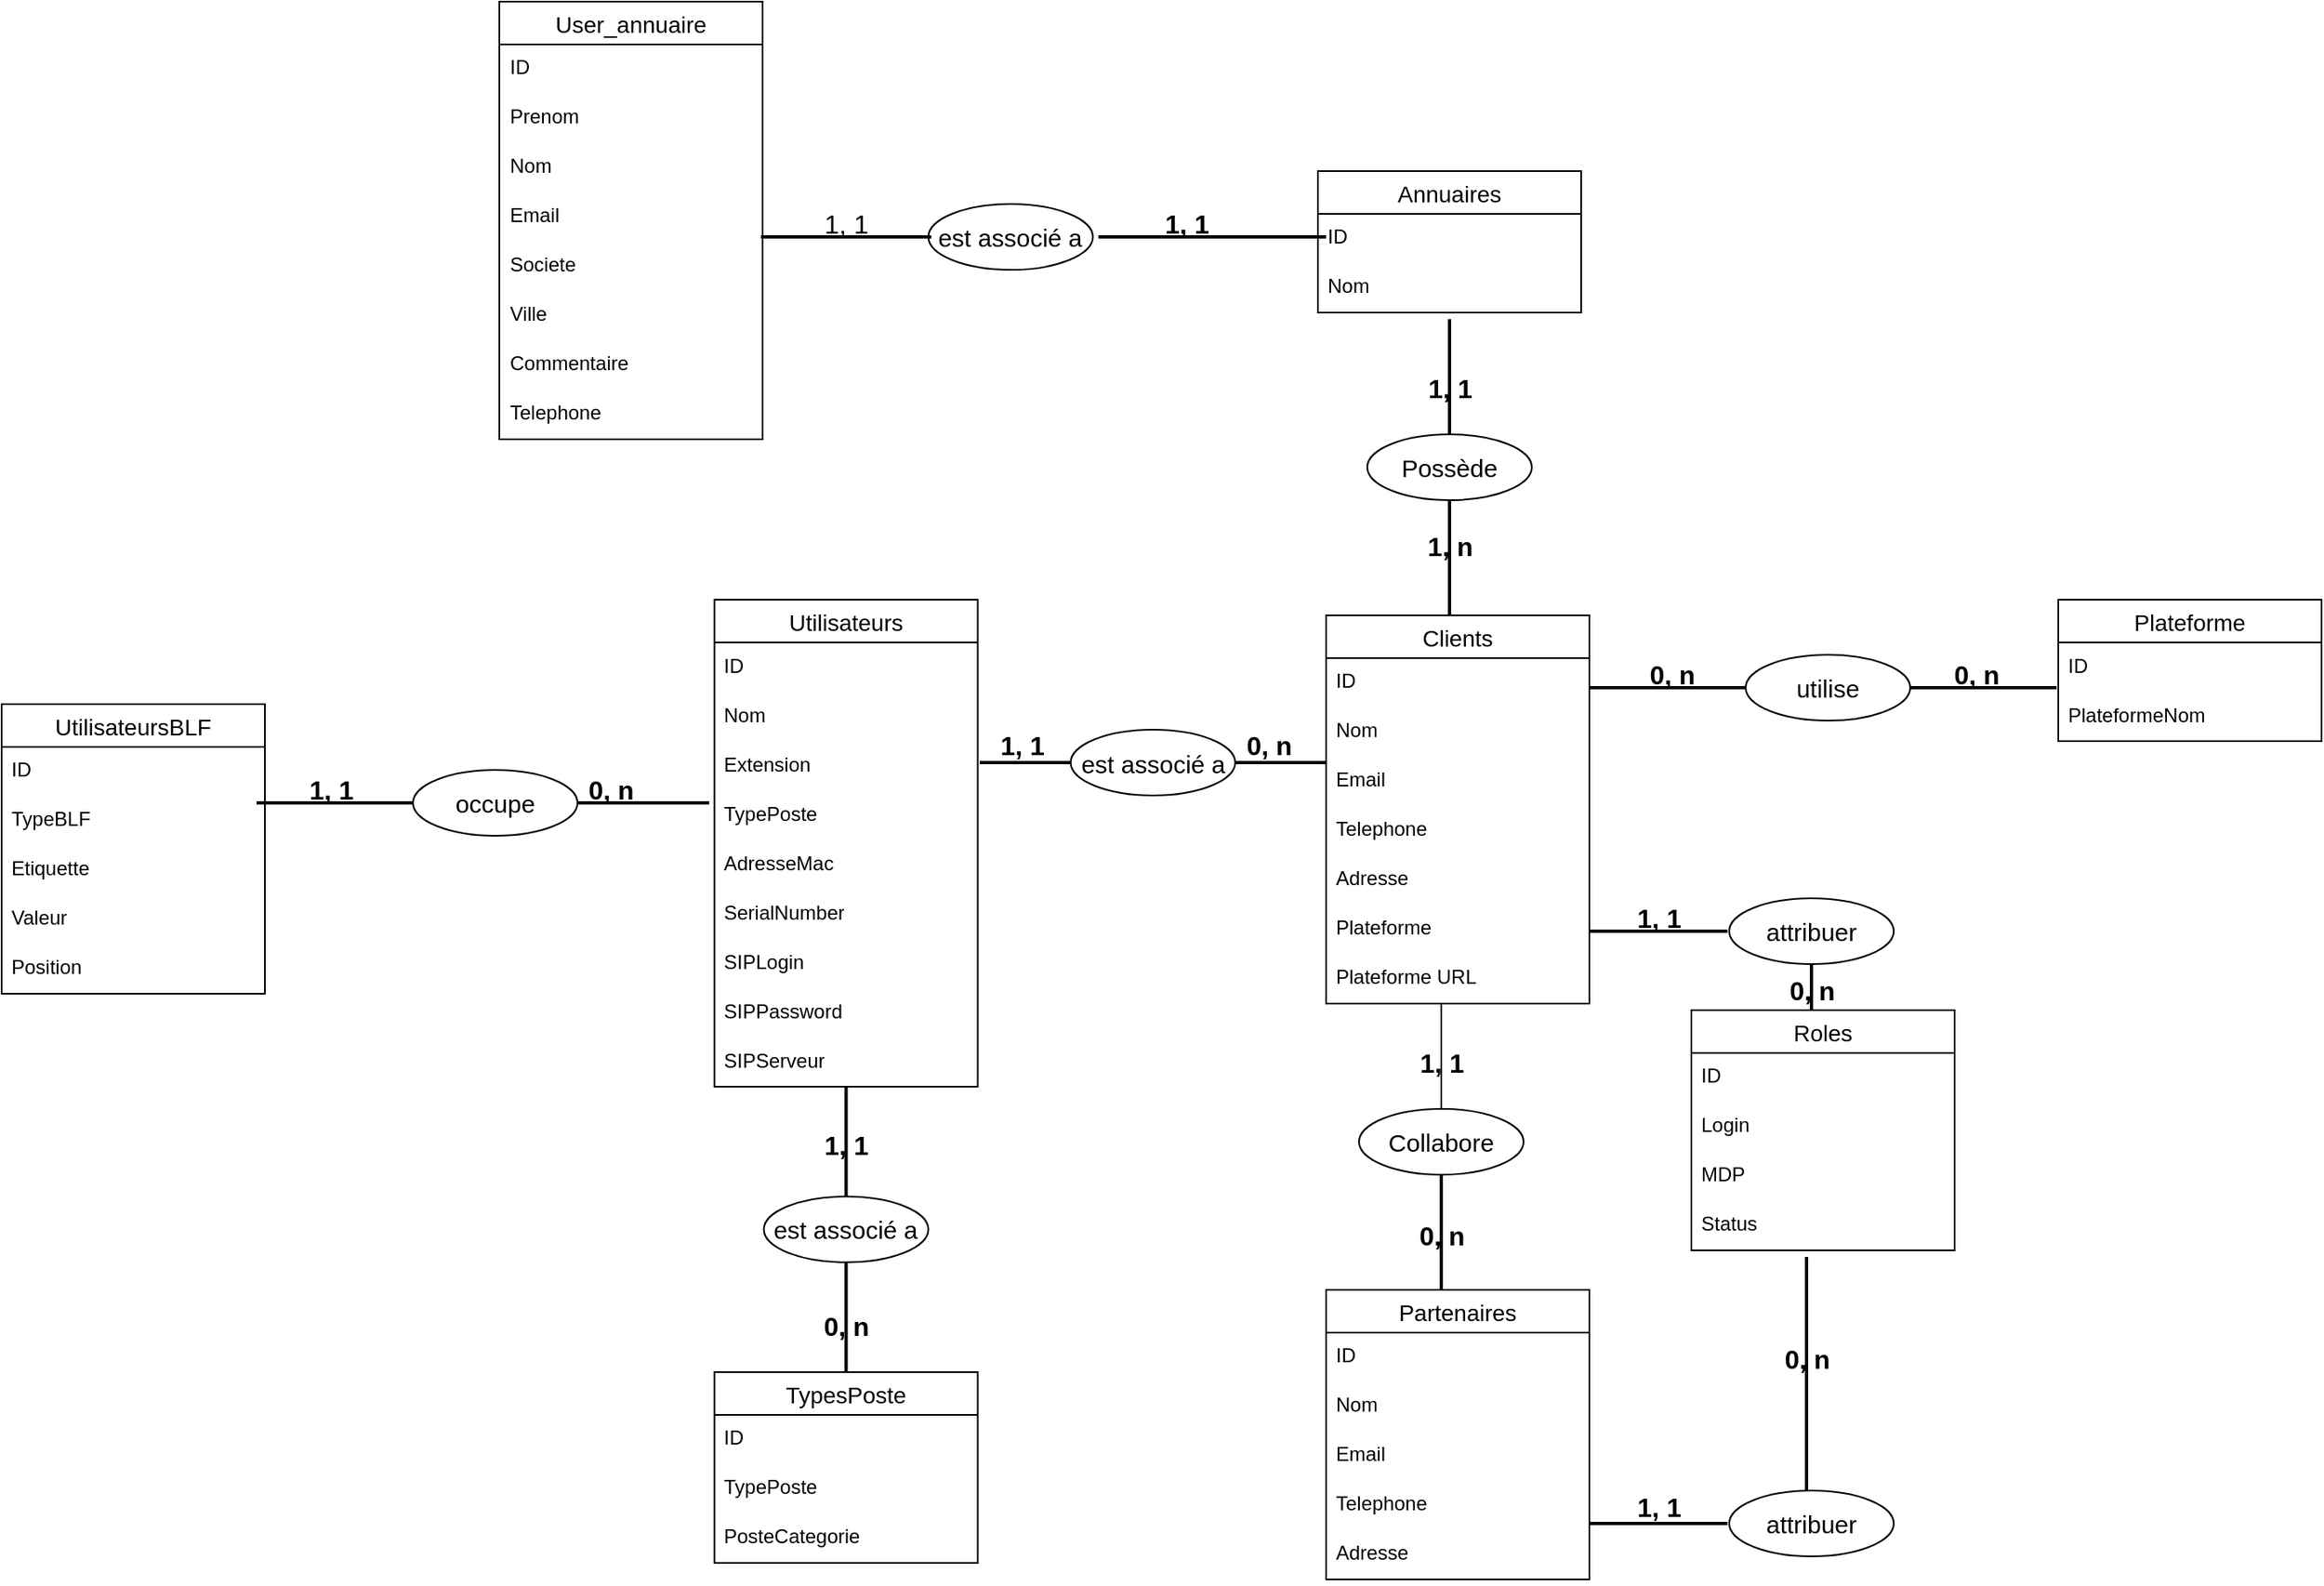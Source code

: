 <mxfile version="26.1.1">
  <diagram name="Page-1" id="4Gi8m0E7pyX2Txf6mEvV">
    <mxGraphModel dx="3217" dy="1243" grid="1" gridSize="10" guides="1" tooltips="1" connect="1" arrows="1" fold="1" page="1" pageScale="1" pageWidth="827" pageHeight="1169" math="0" shadow="0">
      <root>
        <mxCell id="0" />
        <mxCell id="1" parent="0" />
        <mxCell id="qog3r-RBN_kz975nS3tm-34" value="Plateforme" style="swimlane;fontStyle=0;childLayout=stackLayout;horizontal=1;startSize=26;horizontalStack=0;resizeParent=1;resizeParentMax=0;resizeLast=0;collapsible=1;marginBottom=0;align=center;fontSize=14;" vertex="1" parent="1">
          <mxGeometry x="800" y="380.5" width="160" height="86" as="geometry" />
        </mxCell>
        <mxCell id="qog3r-RBN_kz975nS3tm-35" value="ID" style="text;strokeColor=none;fillColor=none;spacingLeft=4;spacingRight=4;overflow=hidden;rotatable=0;points=[[0,0.5],[1,0.5]];portConstraint=eastwest;fontSize=12;whiteSpace=wrap;html=1;" vertex="1" parent="qog3r-RBN_kz975nS3tm-34">
          <mxGeometry y="26" width="160" height="30" as="geometry" />
        </mxCell>
        <mxCell id="qog3r-RBN_kz975nS3tm-36" value="PlateformeNom" style="text;strokeColor=none;fillColor=none;spacingLeft=4;spacingRight=4;overflow=hidden;rotatable=0;points=[[0,0.5],[1,0.5]];portConstraint=eastwest;fontSize=12;whiteSpace=wrap;html=1;" vertex="1" parent="qog3r-RBN_kz975nS3tm-34">
          <mxGeometry y="56" width="160" height="30" as="geometry" />
        </mxCell>
        <mxCell id="qog3r-RBN_kz975nS3tm-40" value="Roles" style="swimlane;fontStyle=0;childLayout=stackLayout;horizontal=1;startSize=26;horizontalStack=0;resizeParent=1;resizeParentMax=0;resizeLast=0;collapsible=1;marginBottom=0;align=center;fontSize=14;" vertex="1" parent="1">
          <mxGeometry x="577" y="630" width="160" height="146" as="geometry" />
        </mxCell>
        <mxCell id="qog3r-RBN_kz975nS3tm-41" value="ID" style="text;strokeColor=none;fillColor=none;spacingLeft=4;spacingRight=4;overflow=hidden;rotatable=0;points=[[0,0.5],[1,0.5]];portConstraint=eastwest;fontSize=12;whiteSpace=wrap;html=1;" vertex="1" parent="qog3r-RBN_kz975nS3tm-40">
          <mxGeometry y="26" width="160" height="30" as="geometry" />
        </mxCell>
        <mxCell id="qog3r-RBN_kz975nS3tm-42" value="Login" style="text;strokeColor=none;fillColor=none;spacingLeft=4;spacingRight=4;overflow=hidden;rotatable=0;points=[[0,0.5],[1,0.5]];portConstraint=eastwest;fontSize=12;whiteSpace=wrap;html=1;" vertex="1" parent="qog3r-RBN_kz975nS3tm-40">
          <mxGeometry y="56" width="160" height="30" as="geometry" />
        </mxCell>
        <mxCell id="qog3r-RBN_kz975nS3tm-43" value="MDP" style="text;strokeColor=none;fillColor=none;spacingLeft=4;spacingRight=4;overflow=hidden;rotatable=0;points=[[0,0.5],[1,0.5]];portConstraint=eastwest;fontSize=12;whiteSpace=wrap;html=1;" vertex="1" parent="qog3r-RBN_kz975nS3tm-40">
          <mxGeometry y="86" width="160" height="30" as="geometry" />
        </mxCell>
        <mxCell id="qog3r-RBN_kz975nS3tm-44" value="Status" style="text;strokeColor=none;fillColor=none;spacingLeft=4;spacingRight=4;overflow=hidden;rotatable=0;points=[[0,0.5],[1,0.5]];portConstraint=eastwest;fontSize=12;whiteSpace=wrap;html=1;" vertex="1" parent="qog3r-RBN_kz975nS3tm-40">
          <mxGeometry y="116" width="160" height="30" as="geometry" />
        </mxCell>
        <mxCell id="qog3r-RBN_kz975nS3tm-46" value="TypesPoste" style="swimlane;fontStyle=0;childLayout=stackLayout;horizontal=1;startSize=26;horizontalStack=0;resizeParent=1;resizeParentMax=0;resizeLast=0;collapsible=1;marginBottom=0;align=center;fontSize=14;" vertex="1" parent="1">
          <mxGeometry x="-16.75" y="850" width="160" height="116" as="geometry" />
        </mxCell>
        <mxCell id="qog3r-RBN_kz975nS3tm-47" value="ID" style="text;strokeColor=none;fillColor=none;spacingLeft=4;spacingRight=4;overflow=hidden;rotatable=0;points=[[0,0.5],[1,0.5]];portConstraint=eastwest;fontSize=12;whiteSpace=wrap;html=1;" vertex="1" parent="qog3r-RBN_kz975nS3tm-46">
          <mxGeometry y="26" width="160" height="30" as="geometry" />
        </mxCell>
        <mxCell id="qog3r-RBN_kz975nS3tm-48" value="TypePoste" style="text;strokeColor=none;fillColor=none;spacingLeft=4;spacingRight=4;overflow=hidden;rotatable=0;points=[[0,0.5],[1,0.5]];portConstraint=eastwest;fontSize=12;whiteSpace=wrap;html=1;" vertex="1" parent="qog3r-RBN_kz975nS3tm-46">
          <mxGeometry y="56" width="160" height="30" as="geometry" />
        </mxCell>
        <mxCell id="qog3r-RBN_kz975nS3tm-49" value="PosteCategorie" style="text;strokeColor=none;fillColor=none;spacingLeft=4;spacingRight=4;overflow=hidden;rotatable=0;points=[[0,0.5],[1,0.5]];portConstraint=eastwest;fontSize=12;whiteSpace=wrap;html=1;" vertex="1" parent="qog3r-RBN_kz975nS3tm-46">
          <mxGeometry y="86" width="160" height="30" as="geometry" />
        </mxCell>
        <mxCell id="qog3r-RBN_kz975nS3tm-51" value="User_annuaire" style="swimlane;fontStyle=0;childLayout=stackLayout;horizontal=1;startSize=26;horizontalStack=0;resizeParent=1;resizeParentMax=0;resizeLast=0;collapsible=1;marginBottom=0;align=center;fontSize=14;" vertex="1" parent="1">
          <mxGeometry x="-147.5" y="17" width="160" height="266" as="geometry" />
        </mxCell>
        <mxCell id="qog3r-RBN_kz975nS3tm-52" value="ID" style="text;strokeColor=none;fillColor=none;spacingLeft=4;spacingRight=4;overflow=hidden;rotatable=0;points=[[0,0.5],[1,0.5]];portConstraint=eastwest;fontSize=12;whiteSpace=wrap;html=1;" vertex="1" parent="qog3r-RBN_kz975nS3tm-51">
          <mxGeometry y="26" width="160" height="30" as="geometry" />
        </mxCell>
        <mxCell id="qog3r-RBN_kz975nS3tm-57" value="Prenom" style="text;strokeColor=none;fillColor=none;spacingLeft=4;spacingRight=4;overflow=hidden;rotatable=0;points=[[0,0.5],[1,0.5]];portConstraint=eastwest;fontSize=12;whiteSpace=wrap;html=1;" vertex="1" parent="qog3r-RBN_kz975nS3tm-51">
          <mxGeometry y="56" width="160" height="30" as="geometry" />
        </mxCell>
        <mxCell id="qog3r-RBN_kz975nS3tm-53" value="Nom" style="text;strokeColor=none;fillColor=none;spacingLeft=4;spacingRight=4;overflow=hidden;rotatable=0;points=[[0,0.5],[1,0.5]];portConstraint=eastwest;fontSize=12;whiteSpace=wrap;html=1;" vertex="1" parent="qog3r-RBN_kz975nS3tm-51">
          <mxGeometry y="86" width="160" height="30" as="geometry" />
        </mxCell>
        <mxCell id="qog3r-RBN_kz975nS3tm-54" value="Email" style="text;strokeColor=none;fillColor=none;spacingLeft=4;spacingRight=4;overflow=hidden;rotatable=0;points=[[0,0.5],[1,0.5]];portConstraint=eastwest;fontSize=12;whiteSpace=wrap;html=1;" vertex="1" parent="qog3r-RBN_kz975nS3tm-51">
          <mxGeometry y="116" width="160" height="30" as="geometry" />
        </mxCell>
        <mxCell id="qog3r-RBN_kz975nS3tm-59" value="Societe" style="text;strokeColor=none;fillColor=none;spacingLeft=4;spacingRight=4;overflow=hidden;rotatable=0;points=[[0,0.5],[1,0.5]];portConstraint=eastwest;fontSize=12;whiteSpace=wrap;html=1;" vertex="1" parent="qog3r-RBN_kz975nS3tm-51">
          <mxGeometry y="146" width="160" height="30" as="geometry" />
        </mxCell>
        <mxCell id="qog3r-RBN_kz975nS3tm-58" value="Ville" style="text;strokeColor=none;fillColor=none;spacingLeft=4;spacingRight=4;overflow=hidden;rotatable=0;points=[[0,0.5],[1,0.5]];portConstraint=eastwest;fontSize=12;whiteSpace=wrap;html=1;" vertex="1" parent="qog3r-RBN_kz975nS3tm-51">
          <mxGeometry y="176" width="160" height="30" as="geometry" />
        </mxCell>
        <mxCell id="qog3r-RBN_kz975nS3tm-56" value="Commentaire" style="text;strokeColor=none;fillColor=none;spacingLeft=4;spacingRight=4;overflow=hidden;rotatable=0;points=[[0,0.5],[1,0.5]];portConstraint=eastwest;fontSize=12;whiteSpace=wrap;html=1;" vertex="1" parent="qog3r-RBN_kz975nS3tm-51">
          <mxGeometry y="206" width="160" height="30" as="geometry" />
        </mxCell>
        <mxCell id="qog3r-RBN_kz975nS3tm-55" value="Telephone" style="text;strokeColor=none;fillColor=none;spacingLeft=4;spacingRight=4;overflow=hidden;rotatable=0;points=[[0,0.5],[1,0.5]];portConstraint=eastwest;fontSize=12;whiteSpace=wrap;html=1;" vertex="1" parent="qog3r-RBN_kz975nS3tm-51">
          <mxGeometry y="236" width="160" height="30" as="geometry" />
        </mxCell>
        <mxCell id="qog3r-RBN_kz975nS3tm-60" value="Utilisateurs" style="swimlane;fontStyle=0;childLayout=stackLayout;horizontal=1;startSize=26;horizontalStack=0;resizeParent=1;resizeParentMax=0;resizeLast=0;collapsible=1;marginBottom=0;align=center;fontSize=14;" vertex="1" parent="1">
          <mxGeometry x="-16.75" y="380.5" width="160" height="296" as="geometry" />
        </mxCell>
        <mxCell id="qog3r-RBN_kz975nS3tm-61" value="ID" style="text;strokeColor=none;fillColor=none;spacingLeft=4;spacingRight=4;overflow=hidden;rotatable=0;points=[[0,0.5],[1,0.5]];portConstraint=eastwest;fontSize=12;whiteSpace=wrap;html=1;" vertex="1" parent="qog3r-RBN_kz975nS3tm-60">
          <mxGeometry y="26" width="160" height="30" as="geometry" />
        </mxCell>
        <mxCell id="qog3r-RBN_kz975nS3tm-63" value="Nom" style="text;strokeColor=none;fillColor=none;spacingLeft=4;spacingRight=4;overflow=hidden;rotatable=0;points=[[0,0.5],[1,0.5]];portConstraint=eastwest;fontSize=12;whiteSpace=wrap;html=1;" vertex="1" parent="qog3r-RBN_kz975nS3tm-60">
          <mxGeometry y="56" width="160" height="30" as="geometry" />
        </mxCell>
        <mxCell id="qog3r-RBN_kz975nS3tm-64" value="Extension" style="text;strokeColor=none;fillColor=none;spacingLeft=4;spacingRight=4;overflow=hidden;rotatable=0;points=[[0,0.5],[1,0.5]];portConstraint=eastwest;fontSize=12;whiteSpace=wrap;html=1;" vertex="1" parent="qog3r-RBN_kz975nS3tm-60">
          <mxGeometry y="86" width="160" height="30" as="geometry" />
        </mxCell>
        <mxCell id="qog3r-RBN_kz975nS3tm-65" value="TypePoste" style="text;strokeColor=none;fillColor=none;spacingLeft=4;spacingRight=4;overflow=hidden;rotatable=0;points=[[0,0.5],[1,0.5]];portConstraint=eastwest;fontSize=12;whiteSpace=wrap;html=1;" vertex="1" parent="qog3r-RBN_kz975nS3tm-60">
          <mxGeometry y="116" width="160" height="30" as="geometry" />
        </mxCell>
        <mxCell id="qog3r-RBN_kz975nS3tm-66" value="AdresseMac" style="text;strokeColor=none;fillColor=none;spacingLeft=4;spacingRight=4;overflow=hidden;rotatable=0;points=[[0,0.5],[1,0.5]];portConstraint=eastwest;fontSize=12;whiteSpace=wrap;html=1;" vertex="1" parent="qog3r-RBN_kz975nS3tm-60">
          <mxGeometry y="146" width="160" height="30" as="geometry" />
        </mxCell>
        <mxCell id="qog3r-RBN_kz975nS3tm-67" value="SerialNumber" style="text;strokeColor=none;fillColor=none;spacingLeft=4;spacingRight=4;overflow=hidden;rotatable=0;points=[[0,0.5],[1,0.5]];portConstraint=eastwest;fontSize=12;whiteSpace=wrap;html=1;" vertex="1" parent="qog3r-RBN_kz975nS3tm-60">
          <mxGeometry y="176" width="160" height="30" as="geometry" />
        </mxCell>
        <mxCell id="qog3r-RBN_kz975nS3tm-68" value="SIPLogin" style="text;strokeColor=none;fillColor=none;spacingLeft=4;spacingRight=4;overflow=hidden;rotatable=0;points=[[0,0.5],[1,0.5]];portConstraint=eastwest;fontSize=12;whiteSpace=wrap;html=1;" vertex="1" parent="qog3r-RBN_kz975nS3tm-60">
          <mxGeometry y="206" width="160" height="30" as="geometry" />
        </mxCell>
        <mxCell id="qog3r-RBN_kz975nS3tm-71" value="SIPPassword" style="text;strokeColor=none;fillColor=none;spacingLeft=4;spacingRight=4;overflow=hidden;rotatable=0;points=[[0,0.5],[1,0.5]];portConstraint=eastwest;fontSize=12;whiteSpace=wrap;html=1;" vertex="1" parent="qog3r-RBN_kz975nS3tm-60">
          <mxGeometry y="236" width="160" height="30" as="geometry" />
        </mxCell>
        <mxCell id="qog3r-RBN_kz975nS3tm-70" value="SIPServeur" style="text;strokeColor=none;fillColor=none;spacingLeft=4;spacingRight=4;overflow=hidden;rotatable=0;points=[[0,0.5],[1,0.5]];portConstraint=eastwest;fontSize=12;whiteSpace=wrap;html=1;" vertex="1" parent="qog3r-RBN_kz975nS3tm-60">
          <mxGeometry y="266" width="160" height="30" as="geometry" />
        </mxCell>
        <mxCell id="qog3r-RBN_kz975nS3tm-72" value="UtilisateursBLF" style="swimlane;fontStyle=0;childLayout=stackLayout;horizontal=1;startSize=26;horizontalStack=0;resizeParent=1;resizeParentMax=0;resizeLast=0;collapsible=1;marginBottom=0;align=center;fontSize=14;" vertex="1" parent="1">
          <mxGeometry x="-450" y="444" width="160" height="176" as="geometry" />
        </mxCell>
        <mxCell id="qog3r-RBN_kz975nS3tm-73" value="ID" style="text;strokeColor=none;fillColor=none;spacingLeft=4;spacingRight=4;overflow=hidden;rotatable=0;points=[[0,0.5],[1,0.5]];portConstraint=eastwest;fontSize=12;whiteSpace=wrap;html=1;" vertex="1" parent="qog3r-RBN_kz975nS3tm-72">
          <mxGeometry y="26" width="160" height="30" as="geometry" />
        </mxCell>
        <mxCell id="qog3r-RBN_kz975nS3tm-74" value="TypeBLF" style="text;strokeColor=none;fillColor=none;spacingLeft=4;spacingRight=4;overflow=hidden;rotatable=0;points=[[0,0.5],[1,0.5]];portConstraint=eastwest;fontSize=12;whiteSpace=wrap;html=1;" vertex="1" parent="qog3r-RBN_kz975nS3tm-72">
          <mxGeometry y="56" width="160" height="30" as="geometry" />
        </mxCell>
        <mxCell id="qog3r-RBN_kz975nS3tm-75" value="Etiquette" style="text;strokeColor=none;fillColor=none;spacingLeft=4;spacingRight=4;overflow=hidden;rotatable=0;points=[[0,0.5],[1,0.5]];portConstraint=eastwest;fontSize=12;whiteSpace=wrap;html=1;" vertex="1" parent="qog3r-RBN_kz975nS3tm-72">
          <mxGeometry y="86" width="160" height="30" as="geometry" />
        </mxCell>
        <mxCell id="qog3r-RBN_kz975nS3tm-76" value="Valeur" style="text;strokeColor=none;fillColor=none;spacingLeft=4;spacingRight=4;overflow=hidden;rotatable=0;points=[[0,0.5],[1,0.5]];portConstraint=eastwest;fontSize=12;whiteSpace=wrap;html=1;" vertex="1" parent="qog3r-RBN_kz975nS3tm-72">
          <mxGeometry y="116" width="160" height="30" as="geometry" />
        </mxCell>
        <mxCell id="qog3r-RBN_kz975nS3tm-77" value="Position" style="text;strokeColor=none;fillColor=none;spacingLeft=4;spacingRight=4;overflow=hidden;rotatable=0;points=[[0,0.5],[1,0.5]];portConstraint=eastwest;fontSize=12;whiteSpace=wrap;html=1;" vertex="1" parent="qog3r-RBN_kz975nS3tm-72">
          <mxGeometry y="146" width="160" height="30" as="geometry" />
        </mxCell>
        <mxCell id="qog3r-RBN_kz975nS3tm-95" value="&lt;span style=&quot;font-size: 16px;&quot;&gt;1, 1&lt;/span&gt;" style="text;strokeColor=none;fillColor=none;html=1;fontSize=24;fontStyle=1;verticalAlign=middle;align=center;" vertex="1" parent="1">
          <mxGeometry x="-300" y="474" width="100" height="40" as="geometry" />
        </mxCell>
        <mxCell id="qog3r-RBN_kz975nS3tm-96" value="&lt;span style=&quot;font-size: 16px;&quot;&gt;0, n&lt;/span&gt;" style="text;strokeColor=none;fillColor=none;html=1;fontSize=24;fontStyle=1;verticalAlign=middle;align=center;" vertex="1" parent="1">
          <mxGeometry x="-130" y="474" width="100" height="40" as="geometry" />
        </mxCell>
        <mxCell id="qog3r-RBN_kz975nS3tm-104" value="" style="group" vertex="1" connectable="0" parent="1">
          <mxGeometry x="350" y="120" width="165" height="856" as="geometry" />
        </mxCell>
        <mxCell id="qog3r-RBN_kz975nS3tm-28" value="Annuaires" style="swimlane;fontStyle=0;childLayout=stackLayout;horizontal=1;startSize=26;horizontalStack=0;resizeParent=1;resizeParentMax=0;resizeLast=0;collapsible=1;marginBottom=0;align=center;fontSize=14;" vertex="1" parent="qog3r-RBN_kz975nS3tm-104">
          <mxGeometry width="160" height="86" as="geometry" />
        </mxCell>
        <mxCell id="qog3r-RBN_kz975nS3tm-29" value="ID" style="text;strokeColor=none;fillColor=none;spacingLeft=4;spacingRight=4;overflow=hidden;rotatable=0;points=[[0,0.5],[1,0.5]];portConstraint=eastwest;fontSize=12;whiteSpace=wrap;html=1;" vertex="1" parent="qog3r-RBN_kz975nS3tm-28">
          <mxGeometry y="26" width="160" height="30" as="geometry" />
        </mxCell>
        <mxCell id="qog3r-RBN_kz975nS3tm-30" value="Nom" style="text;strokeColor=none;fillColor=none;spacingLeft=4;spacingRight=4;overflow=hidden;rotatable=0;points=[[0,0.5],[1,0.5]];portConstraint=eastwest;fontSize=12;whiteSpace=wrap;html=1;" vertex="1" parent="qog3r-RBN_kz975nS3tm-28">
          <mxGeometry y="56" width="160" height="30" as="geometry" />
        </mxCell>
        <mxCell id="qog3r-RBN_kz975nS3tm-89" value="" style="group" vertex="1" connectable="0" parent="qog3r-RBN_kz975nS3tm-104">
          <mxGeometry x="5" y="270" width="160" height="586" as="geometry" />
        </mxCell>
        <mxCell id="qog3r-RBN_kz975nS3tm-20" value="Partenaires" style="swimlane;fontStyle=0;childLayout=stackLayout;horizontal=1;startSize=26;horizontalStack=0;resizeParent=1;resizeParentMax=0;resizeLast=0;collapsible=1;marginBottom=0;align=center;fontSize=14;" vertex="1" parent="qog3r-RBN_kz975nS3tm-89">
          <mxGeometry y="410" width="160" height="176" as="geometry" />
        </mxCell>
        <mxCell id="qog3r-RBN_kz975nS3tm-21" value="ID" style="text;strokeColor=none;fillColor=none;spacingLeft=4;spacingRight=4;overflow=hidden;rotatable=0;points=[[0,0.5],[1,0.5]];portConstraint=eastwest;fontSize=12;whiteSpace=wrap;html=1;" vertex="1" parent="qog3r-RBN_kz975nS3tm-20">
          <mxGeometry y="26" width="160" height="30" as="geometry" />
        </mxCell>
        <mxCell id="qog3r-RBN_kz975nS3tm-22" value="Nom" style="text;strokeColor=none;fillColor=none;spacingLeft=4;spacingRight=4;overflow=hidden;rotatable=0;points=[[0,0.5],[1,0.5]];portConstraint=eastwest;fontSize=12;whiteSpace=wrap;html=1;" vertex="1" parent="qog3r-RBN_kz975nS3tm-20">
          <mxGeometry y="56" width="160" height="30" as="geometry" />
        </mxCell>
        <mxCell id="qog3r-RBN_kz975nS3tm-23" value="Email" style="text;strokeColor=none;fillColor=none;spacingLeft=4;spacingRight=4;overflow=hidden;rotatable=0;points=[[0,0.5],[1,0.5]];portConstraint=eastwest;fontSize=12;whiteSpace=wrap;html=1;" vertex="1" parent="qog3r-RBN_kz975nS3tm-20">
          <mxGeometry y="86" width="160" height="30" as="geometry" />
        </mxCell>
        <mxCell id="qog3r-RBN_kz975nS3tm-24" value="Telephone" style="text;strokeColor=none;fillColor=none;spacingLeft=4;spacingRight=4;overflow=hidden;rotatable=0;points=[[0,0.5],[1,0.5]];portConstraint=eastwest;fontSize=12;whiteSpace=wrap;html=1;" vertex="1" parent="qog3r-RBN_kz975nS3tm-20">
          <mxGeometry y="116" width="160" height="30" as="geometry" />
        </mxCell>
        <mxCell id="qog3r-RBN_kz975nS3tm-25" value="Adresse" style="text;strokeColor=none;fillColor=none;spacingLeft=4;spacingRight=4;overflow=hidden;rotatable=0;points=[[0,0.5],[1,0.5]];portConstraint=eastwest;fontSize=12;whiteSpace=wrap;html=1;" vertex="1" parent="qog3r-RBN_kz975nS3tm-20">
          <mxGeometry y="146" width="160" height="30" as="geometry" />
        </mxCell>
        <mxCell id="qog3r-RBN_kz975nS3tm-84" value="" style="group" vertex="1" connectable="0" parent="qog3r-RBN_kz975nS3tm-89">
          <mxGeometry width="160" height="300" as="geometry" />
        </mxCell>
        <mxCell id="qog3r-RBN_kz975nS3tm-8" value="Clients" style="swimlane;fontStyle=0;childLayout=stackLayout;horizontal=1;startSize=26;horizontalStack=0;resizeParent=1;resizeParentMax=0;resizeLast=0;collapsible=1;marginBottom=0;align=center;fontSize=14;" vertex="1" parent="qog3r-RBN_kz975nS3tm-84">
          <mxGeometry width="160" height="236" as="geometry" />
        </mxCell>
        <mxCell id="qog3r-RBN_kz975nS3tm-9" value="ID" style="text;strokeColor=none;fillColor=none;spacingLeft=4;spacingRight=4;overflow=hidden;rotatable=0;points=[[0,0.5],[1,0.5]];portConstraint=eastwest;fontSize=12;whiteSpace=wrap;html=1;" vertex="1" parent="qog3r-RBN_kz975nS3tm-8">
          <mxGeometry y="26" width="160" height="30" as="geometry" />
        </mxCell>
        <mxCell id="qog3r-RBN_kz975nS3tm-10" value="Nom" style="text;strokeColor=none;fillColor=none;spacingLeft=4;spacingRight=4;overflow=hidden;rotatable=0;points=[[0,0.5],[1,0.5]];portConstraint=eastwest;fontSize=12;whiteSpace=wrap;html=1;" vertex="1" parent="qog3r-RBN_kz975nS3tm-8">
          <mxGeometry y="56" width="160" height="30" as="geometry" />
        </mxCell>
        <mxCell id="qog3r-RBN_kz975nS3tm-14" value="Email" style="text;strokeColor=none;fillColor=none;spacingLeft=4;spacingRight=4;overflow=hidden;rotatable=0;points=[[0,0.5],[1,0.5]];portConstraint=eastwest;fontSize=12;whiteSpace=wrap;html=1;" vertex="1" parent="qog3r-RBN_kz975nS3tm-8">
          <mxGeometry y="86" width="160" height="30" as="geometry" />
        </mxCell>
        <mxCell id="qog3r-RBN_kz975nS3tm-15" value="Telephone" style="text;strokeColor=none;fillColor=none;spacingLeft=4;spacingRight=4;overflow=hidden;rotatable=0;points=[[0,0.5],[1,0.5]];portConstraint=eastwest;fontSize=12;whiteSpace=wrap;html=1;" vertex="1" parent="qog3r-RBN_kz975nS3tm-8">
          <mxGeometry y="116" width="160" height="30" as="geometry" />
        </mxCell>
        <mxCell id="qog3r-RBN_kz975nS3tm-16" value="Adresse" style="text;strokeColor=none;fillColor=none;spacingLeft=4;spacingRight=4;overflow=hidden;rotatable=0;points=[[0,0.5],[1,0.5]];portConstraint=eastwest;fontSize=12;whiteSpace=wrap;html=1;" vertex="1" parent="qog3r-RBN_kz975nS3tm-8">
          <mxGeometry y="146" width="160" height="30" as="geometry" />
        </mxCell>
        <mxCell id="qog3r-RBN_kz975nS3tm-18" value="Plateforme" style="text;strokeColor=none;fillColor=none;spacingLeft=4;spacingRight=4;overflow=hidden;rotatable=0;points=[[0,0.5],[1,0.5]];portConstraint=eastwest;fontSize=12;whiteSpace=wrap;html=1;" vertex="1" parent="qog3r-RBN_kz975nS3tm-8">
          <mxGeometry y="176" width="160" height="30" as="geometry" />
        </mxCell>
        <mxCell id="qog3r-RBN_kz975nS3tm-17" value="Plateforme URL" style="text;strokeColor=none;fillColor=none;spacingLeft=4;spacingRight=4;overflow=hidden;rotatable=0;points=[[0,0.5],[1,0.5]];portConstraint=eastwest;fontSize=12;whiteSpace=wrap;html=1;" vertex="1" parent="qog3r-RBN_kz975nS3tm-8">
          <mxGeometry y="206" width="160" height="30" as="geometry" />
        </mxCell>
        <mxCell id="qog3r-RBN_kz975nS3tm-83" value="" style="endArrow=none;html=1;rounded=0;" edge="1" parent="qog3r-RBN_kz975nS3tm-84">
          <mxGeometry width="50" height="50" relative="1" as="geometry">
            <mxPoint x="70" y="300" as="sourcePoint" />
            <mxPoint x="70" y="236" as="targetPoint" />
          </mxGeometry>
        </mxCell>
        <mxCell id="qog3r-RBN_kz975nS3tm-100" value="&lt;span style=&quot;font-size: 16px;&quot;&gt;1, 1&lt;/span&gt;" style="text;strokeColor=none;fillColor=none;html=1;fontSize=24;fontStyle=1;verticalAlign=middle;align=center;" vertex="1" parent="qog3r-RBN_kz975nS3tm-84">
          <mxGeometry x="20" y="250" width="100" height="40" as="geometry" />
        </mxCell>
        <mxCell id="qog3r-RBN_kz975nS3tm-87" value="&lt;font style=&quot;font-size: 15px;&quot;&gt;Collabore&lt;/font&gt;" style="ellipse;whiteSpace=wrap;html=1;align=center;newEdgeStyle={&quot;edgeStyle&quot;:&quot;entityRelationEdgeStyle&quot;,&quot;startArrow&quot;:&quot;none&quot;,&quot;endArrow&quot;:&quot;none&quot;,&quot;segment&quot;:10,&quot;curved&quot;:1,&quot;sourcePerimeterSpacing&quot;:0,&quot;targetPerimeterSpacing&quot;:0};treeFolding=1;treeMoving=1;" vertex="1" parent="qog3r-RBN_kz975nS3tm-89">
          <mxGeometry x="20" y="300" width="100" height="40" as="geometry" />
        </mxCell>
        <mxCell id="qog3r-RBN_kz975nS3tm-88" value="" style="line;strokeWidth=2;direction=south;html=1;" vertex="1" parent="qog3r-RBN_kz975nS3tm-89">
          <mxGeometry x="65" y="340" width="10" height="70" as="geometry" />
        </mxCell>
        <mxCell id="qog3r-RBN_kz975nS3tm-99" value="&lt;span style=&quot;font-size: 16px;&quot;&gt;0, n&lt;/span&gt;" style="text;strokeColor=none;fillColor=none;html=1;fontSize=24;fontStyle=1;verticalAlign=middle;align=center;" vertex="1" parent="qog3r-RBN_kz975nS3tm-89">
          <mxGeometry x="20" y="355" width="100" height="40" as="geometry" />
        </mxCell>
        <mxCell id="qog3r-RBN_kz975nS3tm-97" value="&lt;span style=&quot;font-size: 16px;&quot;&gt;1, 1&lt;/span&gt;" style="text;strokeColor=none;fillColor=none;html=1;fontSize=24;fontStyle=1;verticalAlign=middle;align=center;" vertex="1" parent="qog3r-RBN_kz975nS3tm-104">
          <mxGeometry x="30" y="110" width="100" height="40" as="geometry" />
        </mxCell>
        <mxCell id="qog3r-RBN_kz975nS3tm-98" value="&lt;span style=&quot;font-size: 16px;&quot;&gt;1, n&lt;/span&gt;" style="text;strokeColor=none;fillColor=none;html=1;fontSize=24;fontStyle=1;verticalAlign=middle;align=center;" vertex="1" parent="qog3r-RBN_kz975nS3tm-104">
          <mxGeometry x="30" y="206" width="100" height="40" as="geometry" />
        </mxCell>
        <mxCell id="qog3r-RBN_kz975nS3tm-101" value="" style="line;strokeWidth=2;direction=south;html=1;" vertex="1" parent="qog3r-RBN_kz975nS3tm-104">
          <mxGeometry x="75" y="200" width="10" height="70" as="geometry" />
        </mxCell>
        <mxCell id="qog3r-RBN_kz975nS3tm-102" value="&lt;font style=&quot;font-size: 15px;&quot;&gt;Possède&lt;/font&gt;" style="ellipse;whiteSpace=wrap;html=1;align=center;newEdgeStyle={&quot;edgeStyle&quot;:&quot;entityRelationEdgeStyle&quot;,&quot;startArrow&quot;:&quot;none&quot;,&quot;endArrow&quot;:&quot;none&quot;,&quot;segment&quot;:10,&quot;curved&quot;:1,&quot;sourcePerimeterSpacing&quot;:0,&quot;targetPerimeterSpacing&quot;:0};treeFolding=1;treeMoving=1;" vertex="1" parent="qog3r-RBN_kz975nS3tm-104">
          <mxGeometry x="30" y="160" width="100" height="40" as="geometry" />
        </mxCell>
        <mxCell id="qog3r-RBN_kz975nS3tm-103" value="" style="line;strokeWidth=2;direction=south;html=1;" vertex="1" parent="qog3r-RBN_kz975nS3tm-104">
          <mxGeometry x="75" y="90" width="10" height="70" as="geometry" />
        </mxCell>
        <mxCell id="qog3r-RBN_kz975nS3tm-108" value="" style="line;strokeWidth=2;direction=south;html=1;rotation=90;" vertex="1" parent="1">
          <mxGeometry x="-65" y="464" width="10" height="80" as="geometry" />
        </mxCell>
        <mxCell id="qog3r-RBN_kz975nS3tm-110" value="" style="line;strokeWidth=2;direction=south;html=1;rotation=90;" vertex="1" parent="1">
          <mxGeometry x="-252.5" y="456.5" width="10" height="95" as="geometry" />
        </mxCell>
        <mxCell id="qog3r-RBN_kz975nS3tm-111" value="&lt;font style=&quot;font-size: 15px;&quot;&gt;occupe&lt;/font&gt;" style="ellipse;whiteSpace=wrap;html=1;align=center;newEdgeStyle={&quot;edgeStyle&quot;:&quot;entityRelationEdgeStyle&quot;,&quot;startArrow&quot;:&quot;none&quot;,&quot;endArrow&quot;:&quot;none&quot;,&quot;segment&quot;:10,&quot;curved&quot;:1,&quot;sourcePerimeterSpacing&quot;:0,&quot;targetPerimeterSpacing&quot;:0};treeFolding=1;treeMoving=1;" vertex="1" parent="1">
          <mxGeometry x="-200" y="484" width="100" height="40" as="geometry" />
        </mxCell>
        <mxCell id="qog3r-RBN_kz975nS3tm-113" value="&lt;span style=&quot;font-size: 16px;&quot;&gt;1, 1&lt;/span&gt;" style="text;strokeColor=none;fillColor=none;html=1;fontSize=24;fontStyle=1;verticalAlign=middle;align=center;" vertex="1" parent="1">
          <mxGeometry x="12.5" y="690" width="100" height="40" as="geometry" />
        </mxCell>
        <mxCell id="qog3r-RBN_kz975nS3tm-114" value="&lt;span style=&quot;font-size: 16px;&quot;&gt;0, n&lt;/span&gt;" style="text;strokeColor=none;fillColor=none;html=1;fontSize=24;fontStyle=1;verticalAlign=middle;align=center;" vertex="1" parent="1">
          <mxGeometry x="12.5" y="800" width="100" height="40" as="geometry" />
        </mxCell>
        <mxCell id="qog3r-RBN_kz975nS3tm-115" value="&lt;span style=&quot;font-size: 16px;&quot;&gt;0, n&lt;/span&gt;" style="text;strokeColor=none;fillColor=none;html=1;fontSize=24;fontStyle=1;verticalAlign=middle;align=center;" vertex="1" parent="1">
          <mxGeometry x="700" y="403.5" width="100" height="40" as="geometry" />
        </mxCell>
        <mxCell id="qog3r-RBN_kz975nS3tm-116" value="&lt;span style=&quot;font-size: 16px;&quot;&gt;0, n&lt;/span&gt;" style="text;strokeColor=none;fillColor=none;html=1;fontSize=24;fontStyle=1;verticalAlign=middle;align=center;" vertex="1" parent="1">
          <mxGeometry x="597" y="820" width="100" height="40" as="geometry" />
        </mxCell>
        <mxCell id="qog3r-RBN_kz975nS3tm-117" value="&lt;span style=&quot;font-size: 16px;&quot;&gt;1, 1&lt;/span&gt;" style="text;strokeColor=none;fillColor=none;html=1;fontSize=24;fontStyle=1;verticalAlign=middle;align=center;" vertex="1" parent="1">
          <mxGeometry x="507" y="910" width="100" height="40" as="geometry" />
        </mxCell>
        <mxCell id="qog3r-RBN_kz975nS3tm-118" value="&lt;span style=&quot;font-size: 16px;&quot;&gt;0, n&lt;/span&gt;" style="text;strokeColor=none;fillColor=none;html=1;fontSize=24;fontStyle=1;verticalAlign=middle;align=center;" vertex="1" parent="1">
          <mxGeometry x="600" y="596" width="100" height="40" as="geometry" />
        </mxCell>
        <mxCell id="qog3r-RBN_kz975nS3tm-119" value="&lt;span style=&quot;font-size: 16px;&quot;&gt;1, 1&lt;/span&gt;" style="text;strokeColor=none;fillColor=none;html=1;fontSize=24;fontStyle=1;verticalAlign=middle;align=center;" vertex="1" parent="1">
          <mxGeometry x="507" y="551.5" width="100" height="40" as="geometry" />
        </mxCell>
        <mxCell id="qog3r-RBN_kz975nS3tm-120" value="&lt;span style=&quot;font-size: 16px;&quot;&gt;0, n&lt;/span&gt;" style="text;strokeColor=none;fillColor=none;html=1;fontSize=24;fontStyle=1;verticalAlign=middle;align=center;" vertex="1" parent="1">
          <mxGeometry x="515" y="403.5" width="100" height="40" as="geometry" />
        </mxCell>
        <mxCell id="qog3r-RBN_kz975nS3tm-121" value="&lt;span style=&quot;font-size: 16px;&quot;&gt;1, 1&lt;/span&gt;" style="text;strokeColor=none;fillColor=none;html=1;fontSize=24;fontStyle=1;verticalAlign=middle;align=center;" vertex="1" parent="1">
          <mxGeometry x="120" y="446.5" width="100" height="40" as="geometry" />
        </mxCell>
        <mxCell id="qog3r-RBN_kz975nS3tm-122" value="&lt;span style=&quot;font-size: 16px;&quot;&gt;0, n&lt;/span&gt;" style="text;strokeColor=none;fillColor=none;html=1;fontSize=24;fontStyle=1;verticalAlign=middle;align=center;" vertex="1" parent="1">
          <mxGeometry x="270" y="446.5" width="100" height="40" as="geometry" />
        </mxCell>
        <mxCell id="qog3r-RBN_kz975nS3tm-123" value="&lt;span style=&quot;font-size: 16px;&quot;&gt;1, 1&lt;/span&gt;" style="text;strokeColor=none;fillColor=none;html=1;fontSize=24;fontStyle=1;verticalAlign=middle;align=center;" vertex="1" parent="1">
          <mxGeometry x="220" y="130" width="100" height="40" as="geometry" />
        </mxCell>
        <mxCell id="qog3r-RBN_kz975nS3tm-124" value="&lt;span style=&quot;font-size: 16px;&quot;&gt;1, 1&lt;/span&gt;" style="text;strokeColor=none;fillColor=none;html=1;fontSize=24;fontStyle=0;verticalAlign=middle;align=center;" vertex="1" parent="1">
          <mxGeometry x="13.25" y="130" width="100" height="40" as="geometry" />
        </mxCell>
        <mxCell id="qog3r-RBN_kz975nS3tm-131" value="&lt;font style=&quot;font-size: 15px;&quot;&gt;est associé a&lt;/font&gt;" style="ellipse;whiteSpace=wrap;html=1;align=center;newEdgeStyle={&quot;edgeStyle&quot;:&quot;entityRelationEdgeStyle&quot;,&quot;startArrow&quot;:&quot;none&quot;,&quot;endArrow&quot;:&quot;none&quot;,&quot;segment&quot;:10,&quot;curved&quot;:1,&quot;sourcePerimeterSpacing&quot;:0,&quot;targetPerimeterSpacing&quot;:0};treeFolding=1;treeMoving=1;" vertex="1" parent="1">
          <mxGeometry x="113.25" y="140" width="100" height="40" as="geometry" />
        </mxCell>
        <mxCell id="qog3r-RBN_kz975nS3tm-132" value="" style="line;strokeWidth=2;direction=south;html=1;rotation=90;" vertex="1" parent="1">
          <mxGeometry x="58.25" y="108.25" width="10" height="103.5" as="geometry" />
        </mxCell>
        <mxCell id="qog3r-RBN_kz975nS3tm-133" value="" style="line;strokeWidth=2;direction=south;html=1;rotation=90;" vertex="1" parent="1">
          <mxGeometry x="280.82" y="90.82" width="10" height="138.37" as="geometry" />
        </mxCell>
        <mxCell id="qog3r-RBN_kz975nS3tm-136" value="" style="line;strokeWidth=2;direction=south;html=1;rotation=90;" vertex="1" parent="1">
          <mxGeometry x="244.75" y="374.25" width="10" height="210.5" as="geometry" />
        </mxCell>
        <mxCell id="qog3r-RBN_kz975nS3tm-137" value="&lt;font style=&quot;font-size: 15px;&quot;&gt;est associé a&lt;/font&gt;" style="ellipse;whiteSpace=wrap;html=1;align=center;newEdgeStyle={&quot;edgeStyle&quot;:&quot;entityRelationEdgeStyle&quot;,&quot;startArrow&quot;:&quot;none&quot;,&quot;endArrow&quot;:&quot;none&quot;,&quot;segment&quot;:10,&quot;curved&quot;:1,&quot;sourcePerimeterSpacing&quot;:0,&quot;targetPerimeterSpacing&quot;:0};treeFolding=1;treeMoving=1;" vertex="1" parent="1">
          <mxGeometry x="199.75" y="459.5" width="100" height="40" as="geometry" />
        </mxCell>
        <mxCell id="qog3r-RBN_kz975nS3tm-143" value="" style="line;strokeWidth=2;direction=south;html=1;" vertex="1" parent="1">
          <mxGeometry x="58.25" y="676.5" width="10" height="173.5" as="geometry" />
        </mxCell>
        <mxCell id="qog3r-RBN_kz975nS3tm-144" value="&lt;font style=&quot;font-size: 15px;&quot;&gt;est associé a&lt;/font&gt;" style="ellipse;whiteSpace=wrap;html=1;align=center;newEdgeStyle={&quot;edgeStyle&quot;:&quot;entityRelationEdgeStyle&quot;,&quot;startArrow&quot;:&quot;none&quot;,&quot;endArrow&quot;:&quot;none&quot;,&quot;segment&quot;:10,&quot;curved&quot;:1,&quot;sourcePerimeterSpacing&quot;:0,&quot;targetPerimeterSpacing&quot;:0};treeFolding=1;treeMoving=1;" vertex="1" parent="1">
          <mxGeometry x="13.25" y="743.25" width="100" height="40" as="geometry" />
        </mxCell>
        <mxCell id="qog3r-RBN_kz975nS3tm-145" value="" style="line;strokeWidth=2;direction=south;html=1;rotation=90;" vertex="1" parent="1">
          <mxGeometry x="652" y="292" width="10" height="284" as="geometry" />
        </mxCell>
        <mxCell id="qog3r-RBN_kz975nS3tm-146" value="&lt;font style=&quot;font-size: 15px;&quot;&gt;utilise&lt;/font&gt;" style="ellipse;whiteSpace=wrap;html=1;align=center;newEdgeStyle={&quot;edgeStyle&quot;:&quot;entityRelationEdgeStyle&quot;,&quot;startArrow&quot;:&quot;none&quot;,&quot;endArrow&quot;:&quot;none&quot;,&quot;segment&quot;:10,&quot;curved&quot;:1,&quot;sourcePerimeterSpacing&quot;:0,&quot;targetPerimeterSpacing&quot;:0};treeFolding=1;treeMoving=1;" vertex="1" parent="1">
          <mxGeometry x="610" y="414" width="100" height="40" as="geometry" />
        </mxCell>
        <mxCell id="qog3r-RBN_kz975nS3tm-147" value="" style="line;strokeWidth=2;direction=south;html=1;rotation=90;" vertex="1" parent="1">
          <mxGeometry x="552" y="540" width="10" height="84" as="geometry" />
        </mxCell>
        <mxCell id="qog3r-RBN_kz975nS3tm-148" value="&lt;font style=&quot;font-size: 15px;&quot;&gt;attribuer&lt;/font&gt;" style="ellipse;whiteSpace=wrap;html=1;align=center;newEdgeStyle={&quot;edgeStyle&quot;:&quot;entityRelationEdgeStyle&quot;,&quot;startArrow&quot;:&quot;none&quot;,&quot;endArrow&quot;:&quot;none&quot;,&quot;segment&quot;:10,&quot;curved&quot;:1,&quot;sourcePerimeterSpacing&quot;:0,&quot;targetPerimeterSpacing&quot;:0};treeFolding=1;treeMoving=1;" vertex="1" parent="1">
          <mxGeometry x="600" y="562" width="100" height="40" as="geometry" />
        </mxCell>
        <mxCell id="qog3r-RBN_kz975nS3tm-149" value="" style="line;strokeWidth=2;direction=south;html=1;rotation=0;" vertex="1" parent="1">
          <mxGeometry x="645" y="602" width="10" height="28" as="geometry" />
        </mxCell>
        <mxCell id="qog3r-RBN_kz975nS3tm-150" value="" style="line;strokeWidth=2;direction=south;html=1;rotation=90;" vertex="1" parent="1">
          <mxGeometry x="552" y="900" width="10" height="84" as="geometry" />
        </mxCell>
        <mxCell id="qog3r-RBN_kz975nS3tm-151" value="&lt;span style=&quot;font-size: 15px;&quot;&gt;attribuer&lt;/span&gt;" style="ellipse;whiteSpace=wrap;html=1;align=center;newEdgeStyle={&quot;edgeStyle&quot;:&quot;entityRelationEdgeStyle&quot;,&quot;startArrow&quot;:&quot;none&quot;,&quot;endArrow&quot;:&quot;none&quot;,&quot;segment&quot;:10,&quot;curved&quot;:1,&quot;sourcePerimeterSpacing&quot;:0,&quot;targetPerimeterSpacing&quot;:0};treeFolding=1;treeMoving=1;" vertex="1" parent="1">
          <mxGeometry x="600" y="922" width="100" height="40" as="geometry" />
        </mxCell>
        <mxCell id="qog3r-RBN_kz975nS3tm-152" value="" style="line;strokeWidth=2;direction=south;html=1;rotation=0;" vertex="1" parent="1">
          <mxGeometry x="642" y="780" width="10" height="142" as="geometry" />
        </mxCell>
      </root>
    </mxGraphModel>
  </diagram>
</mxfile>
